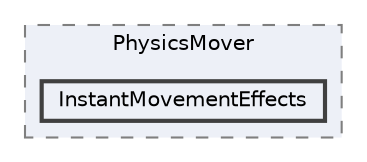 digraph "InstantMovementEffects"
{
 // INTERACTIVE_SVG=YES
 // LATEX_PDF_SIZE
  bgcolor="transparent";
  edge [fontname=Helvetica,fontsize=10,labelfontname=Helvetica,labelfontsize=10];
  node [fontname=Helvetica,fontsize=10,shape=box,height=0.2,width=0.4];
  compound=true
  subgraph clusterdir_f87ef7b539510d5b377bc85e3a8eb5b6 {
    graph [ bgcolor="#edf0f7", pencolor="grey50", label="PhysicsMover", fontname=Helvetica,fontsize=10 style="filled,dashed", URL="dir_f87ef7b539510d5b377bc85e3a8eb5b6.html",tooltip=""]
  dir_b336009628e9413f8f85647183155599 [label="InstantMovementEffects", fillcolor="#edf0f7", color="grey25", style="filled,bold", URL="dir_b336009628e9413f8f85647183155599.html",tooltip=""];
  }
}
